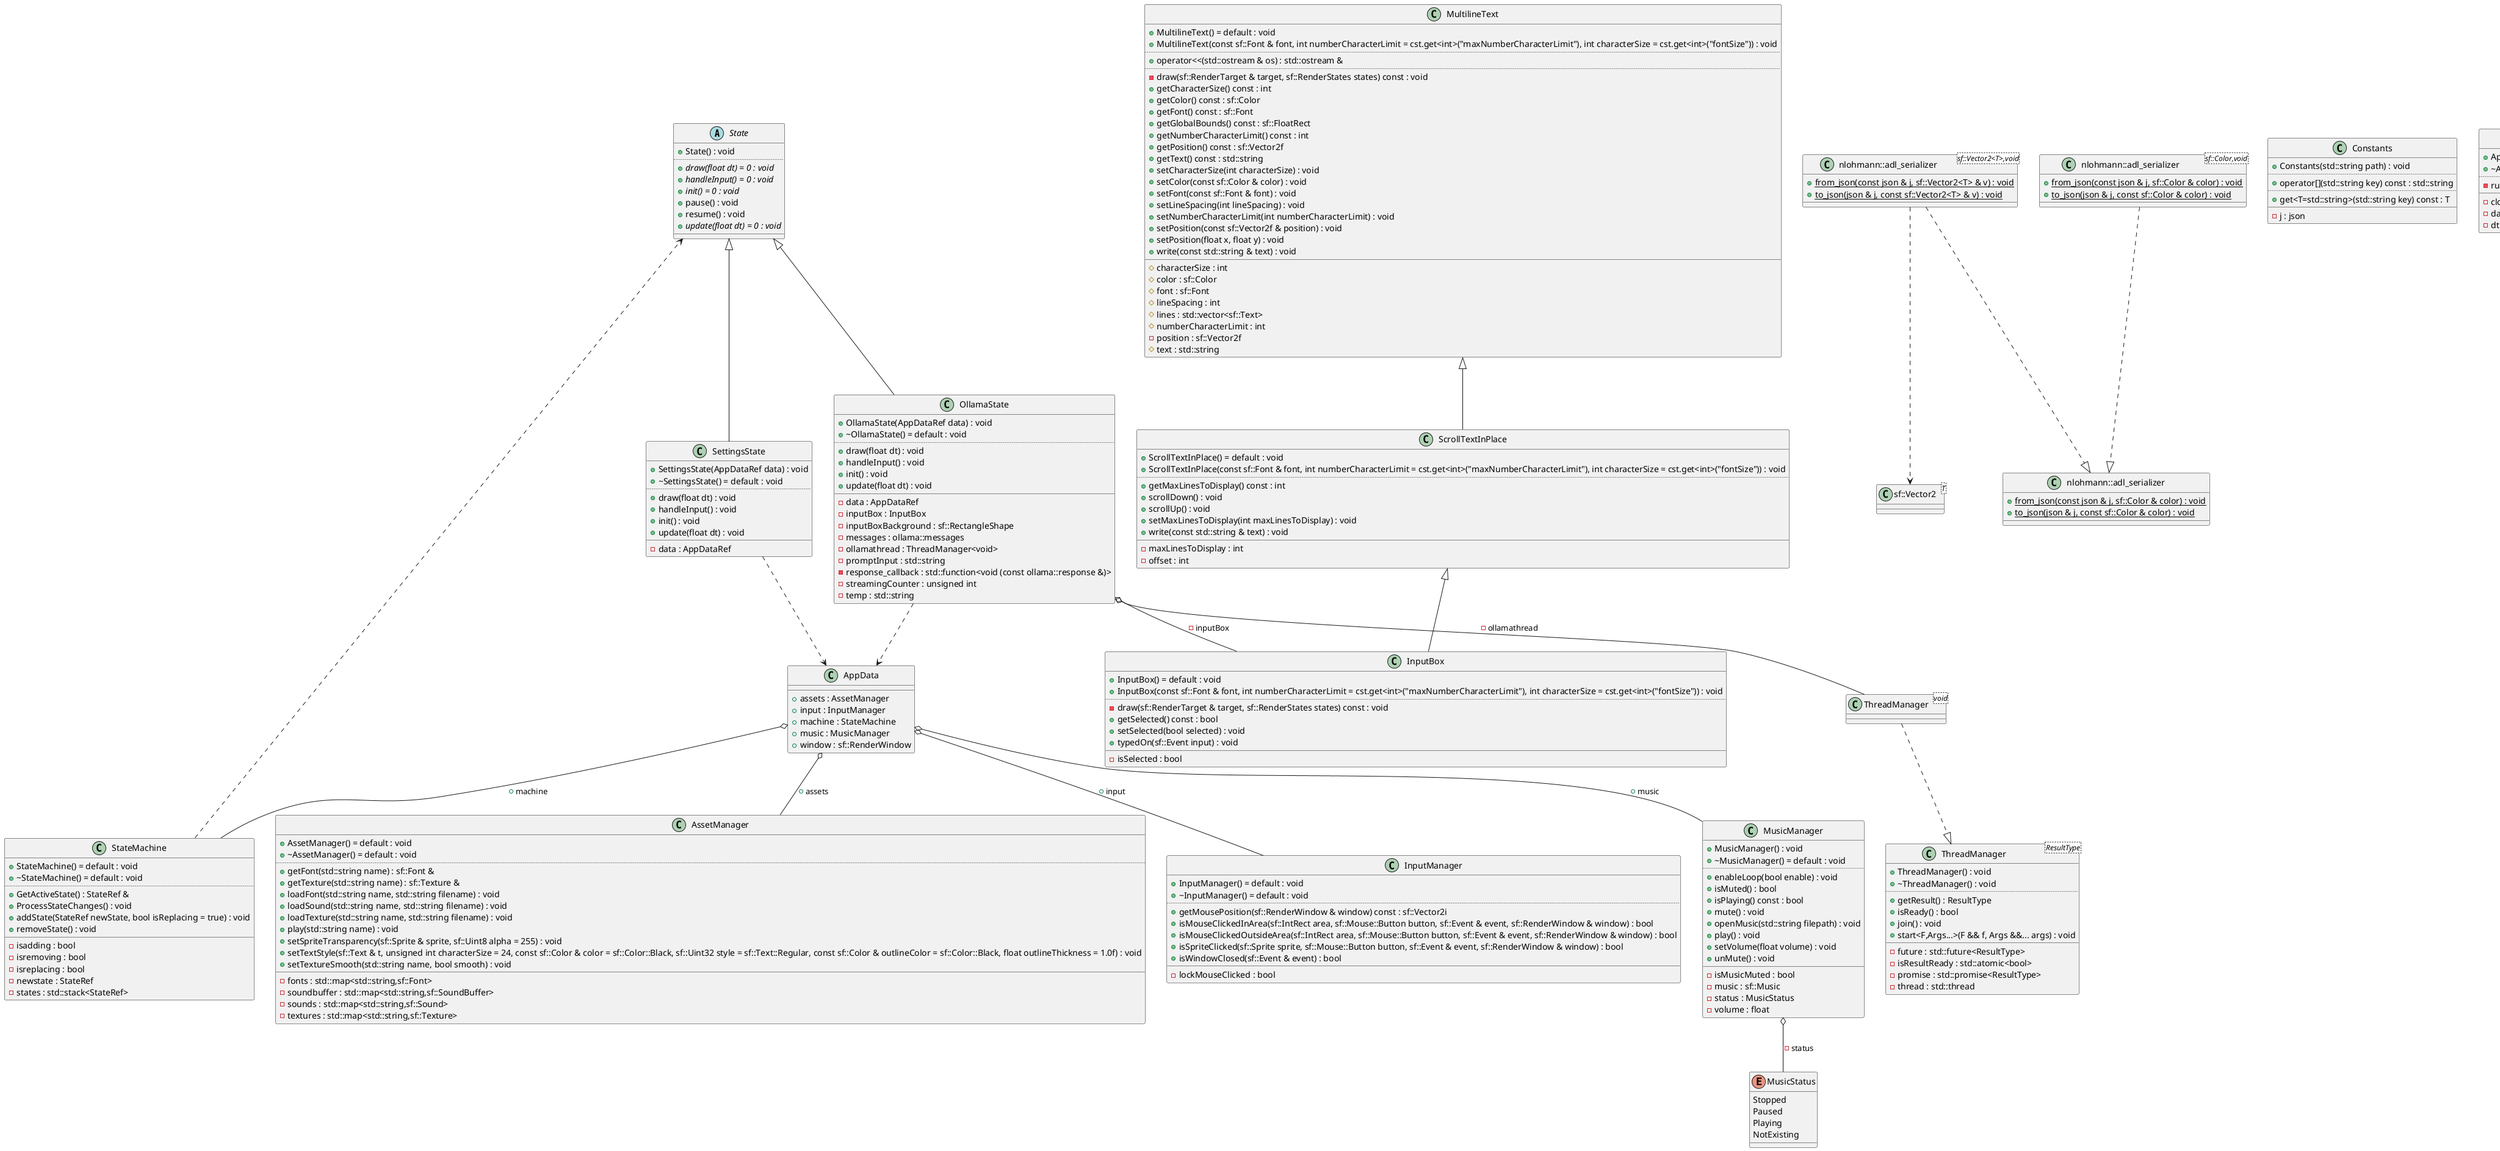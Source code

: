 @startuml
abstract "State" as C_0001914138303902600425
abstract C_0001914138303902600425 {
+State() : void
..
{abstract} +draw(float dt) = 0 : void
{abstract} +handleInput() = 0 : void
{abstract} +init() = 0 : void
+pause() : void
+resume() : void
{abstract} +update(float dt) = 0 : void
__
}
class "StateMachine" as C_0013531716651485178890
class C_0013531716651485178890 {
+StateMachine() = default : void
+~StateMachine() = default : void
..
+GetActiveState() : StateRef &
+ProcessStateChanges() : void
+addState(StateRef newState, bool isReplacing = true) : void
+removeState() : void
__
-isadding : bool
-isremoving : bool
-isreplacing : bool
-newstate : StateRef
-states : std::stack<StateRef>
}
class "sf::Vector2<T>" as C_0000025472147750072530
class C_0000025472147750072530 {
__
}
class "AssetManager" as C_0007056669967416308786
class C_0007056669967416308786 {
+AssetManager() = default : void
+~AssetManager() = default : void
..
+getFont(std::string name) : sf::Font &
+getTexture(std::string name) : sf::Texture &
+loadFont(std::string name, std::string filename) : void
+loadSound(std::string name, std::string filename) : void
+loadTexture(std::string name, std::string filename) : void
+play(std::string name) : void
+setSpriteTransparency(sf::Sprite & sprite, sf::Uint8 alpha = 255) : void
+setTextStyle(sf::Text & t, unsigned int characterSize = 24, const sf::Color & color = sf::Color::Black, sf::Uint32 style = sf::Text::Regular, const sf::Color & outlineColor = sf::Color::Black, float outlineThickness = 1.0f) : void
+setTextureSmooth(std::string name, bool smooth) : void
__
-fonts : std::map<std::string,sf::Font>
-soundbuffer : std::map<std::string,sf::SoundBuffer>
-sounds : std::map<std::string,sf::Sound>
-textures : std::map<std::string,sf::Texture>
}
class "nlohmann::adl_serializer" as C_0008758017994193186544
class C_0008758017994193186544 {
{static} +from_json(const json & j, sf::Color & color) : void
{static} +to_json(json & j, const sf::Color & color) : void
__
}
class "nlohmann::adl_serializer<sf::Color,void>" as C_0006027996033599488936
class C_0006027996033599488936 {
{static} +from_json(const json & j, sf::Color & color) : void
{static} +to_json(json & j, const sf::Color & color) : void
__
}
class "nlohmann::adl_serializer<sf::Vector2<T>,void>" as C_0010335427585328718123
class C_0010335427585328718123 {
{static} +from_json(const json & j, sf::Vector2<T> & v) : void
{static} +to_json(json & j, const sf::Vector2<T> & v) : void
__
}
class "Constants" as C_0015731897903105408204
class C_0015731897903105408204 {
+Constants(std::string path) : void
..
+operator[](std::string key) const : std::string
..
+get<T=std::string>(std::string key) const : T
__
-j : json
}
class "InputManager" as C_0011218267209626974551
class C_0011218267209626974551 {
+InputManager() = default : void
+~InputManager() = default : void
..
+getMousePosition(sf::RenderWindow & window) const : sf::Vector2i
+isMouseClickedInArea(sf::IntRect area, sf::Mouse::Button button, sf::Event & event, sf::RenderWindow & window) : bool
+isMouseClickedOutsideArea(sf::IntRect area, sf::Mouse::Button button, sf::Event & event, sf::RenderWindow & window) : bool
+isSpriteClicked(sf::Sprite sprite, sf::Mouse::Button button, sf::Event & event, sf::RenderWindow & window) : bool
+isWindowClosed(sf::Event & event) : bool
__
-lockMouseClicked : bool
}
enum "MusicStatus" as C_0008159535231821289035
enum C_0008159535231821289035 {
Stopped
Paused
Playing
NotExisting
}
class "MusicManager" as C_0013018981818162392349
class C_0013018981818162392349 {
+MusicManager() : void
+~MusicManager() = default : void
..
+enableLoop(bool enable) : void
+isMuted() : bool
+isPlaying() const : bool
+mute() : void
+openMusic(std::string filepath) : void
+play() : void
+setVolume(float volume) : void
+unMute() : void
__
-isMusicMuted : bool
-music : sf::Music
-status : MusicStatus
-volume : float
}
class "AppData" as C_0002878685250157375085
class C_0002878685250157375085 {
__
+assets : AssetManager
+input : InputManager
+machine : StateMachine
+music : MusicManager
+window : sf::RenderWindow
}
class "App" as C_0018282610363821501524
class C_0018282610363821501524 {
+App(int width, int height, std::string title) : void
+~App() : void
..
-run() : void
__
-clock : sf::Clock
-data : AppDataRef
-dt : const float
}
class "SettingsState" as C_0007275061059561579929
class C_0007275061059561579929 {
+SettingsState(AppDataRef data) : void
+~SettingsState() = default : void
..
+draw(float dt) : void
+handleInput() : void
+init() : void
+update(float dt) : void
__
-data : AppDataRef
}
class "MultilineText" as C_0006075958540417117804
class C_0006075958540417117804 {
+MultilineText() = default : void
+MultilineText(const sf::Font & font, int numberCharacterLimit = cst.get<int>("maxNumberCharacterLimit"), int characterSize = cst.get<int>("fontSize")) : void
..
+operator<<(std::ostream & os) : std::ostream &
..
-draw(sf::RenderTarget & target, sf::RenderStates states) const : void
+getCharacterSize() const : int
+getColor() const : sf::Color
+getFont() const : sf::Font
+getGlobalBounds() const : sf::FloatRect
+getNumberCharacterLimit() const : int
+getPosition() const : sf::Vector2f
+getText() const : std::string
+setCharacterSize(int characterSize) : void
+setColor(const sf::Color & color) : void
+setFont(const sf::Font & font) : void
+setLineSpacing(int lineSpacing) : void
+setNumberCharacterLimit(int numberCharacterLimit) : void
+setPosition(const sf::Vector2f & position) : void
+setPosition(float x, float y) : void
+write(const std::string & text) : void
__
#characterSize : int
#color : sf::Color
#font : sf::Font
#lineSpacing : int
#lines : std::vector<sf::Text>
#numberCharacterLimit : int
-position : sf::Vector2f
#text : std::string
}
class "ScrollTextInPlace" as C_0017227335679142879242
class C_0017227335679142879242 {
+ScrollTextInPlace() = default : void
+ScrollTextInPlace(const sf::Font & font, int numberCharacterLimit = cst.get<int>("maxNumberCharacterLimit"), int characterSize = cst.get<int>("fontSize")) : void
..
+getMaxLinesToDisplay() const : int
+scrollDown() : void
+scrollUp() : void
+setMaxLinesToDisplay(int maxLinesToDisplay) : void
+write(const std::string & text) : void
__
-maxLinesToDisplay : int
-offset : int
}
class "InputBox" as C_0006905555226801011843
class C_0006905555226801011843 {
+InputBox() = default : void
+InputBox(const sf::Font & font, int numberCharacterLimit = cst.get<int>("maxNumberCharacterLimit"), int characterSize = cst.get<int>("fontSize")) : void
..
-draw(sf::RenderTarget & target, sf::RenderStates states) const : void
+getSelected() const : bool
+setSelected(bool selected) : void
+typedOn(sf::Event input) : void
__
-isSelected : bool
}
class "ThreadManager<ResultType>" as C_0008931800749696307144
class C_0008931800749696307144 {
+ThreadManager() : void
+~ThreadManager() : void
..
+getResult() : ResultType
+isReady() : bool
+join() : void
+start<F,Args...>(F && f, Args &&... args) : void
__
-future : std::future<ResultType>
-isResultReady : std::atomic<bool>
-promise : std::promise<ResultType>
-thread : std::thread
}
class "ThreadManager<void>" as C_0002020853330831851796
class C_0002020853330831851796 {
__
}
class "OllamaState" as C_0010767441053444769080
class C_0010767441053444769080 {
+OllamaState(AppDataRef data) : void
+~OllamaState() = default : void
..
+draw(float dt) : void
+handleInput() : void
+init() : void
+update(float dt) : void
__
-data : AppDataRef
-inputBox : InputBox
-inputBoxBackground : sf::RectangleShape
-messages : ollama::messages
-ollamathread : ThreadManager<void>
-promptInput : std::string
-response_callback : std::function<void (const ollama::response &)>
-streamingCounter : unsigned int
-temp : std::string
}
C_0013531716651485178890 ..> C_0001914138303902600425
C_0006027996033599488936 ..|> C_0008758017994193186544
C_0010335427585328718123 ..> C_0000025472147750072530
C_0010335427585328718123 ..|> C_0008758017994193186544
C_0013018981818162392349 o-- C_0008159535231821289035 : -status
C_0002878685250157375085 o-- C_0013531716651485178890 : +machine
C_0002878685250157375085 o-- C_0011218267209626974551 : +input
C_0002878685250157375085 o-- C_0007056669967416308786 : +assets
C_0002878685250157375085 o-- C_0013018981818162392349 : +music
C_0007275061059561579929 ..> C_0002878685250157375085
C_0001914138303902600425 <|-- C_0007275061059561579929

C_0006075958540417117804 <|-- C_0017227335679142879242

C_0017227335679142879242 <|-- C_0006905555226801011843

C_0002020853330831851796 ..|> C_0008931800749696307144
C_0010767441053444769080 ..> C_0002878685250157375085
C_0010767441053444769080 o-- C_0006905555226801011843 : -inputBox
C_0010767441053444769080 o-- C_0002020853330831851796 : -ollamathread
C_0001914138303902600425 <|-- C_0010767441053444769080


'Generated with clang-uml, version 0.5.6
'LLVM version clang version 19.1.4 (Fedora 19.1.4-1.fc41)
@enduml
